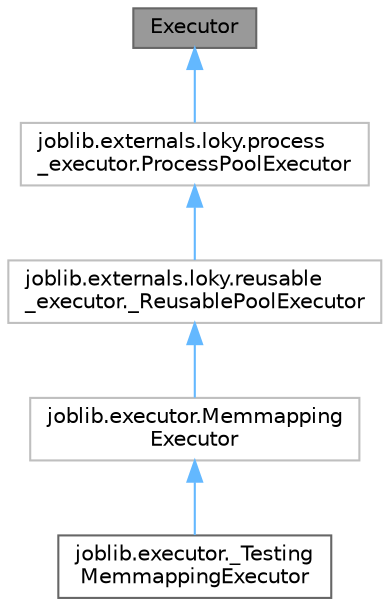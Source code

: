 digraph "Executor"
{
 // LATEX_PDF_SIZE
  bgcolor="transparent";
  edge [fontname=Helvetica,fontsize=10,labelfontname=Helvetica,labelfontsize=10];
  node [fontname=Helvetica,fontsize=10,shape=box,height=0.2,width=0.4];
  Node1 [id="Node000001",label="Executor",height=0.2,width=0.4,color="gray40", fillcolor="grey60", style="filled", fontcolor="black",tooltip=" "];
  Node1 -> Node2 [id="edge5_Node000001_Node000002",dir="back",color="steelblue1",style="solid",tooltip=" "];
  Node2 [id="Node000002",label="joblib.externals.loky.process\l_executor.ProcessPoolExecutor",height=0.2,width=0.4,color="grey75", fillcolor="white", style="filled",URL="$dc/d0f/classjoblib_1_1externals_1_1loky_1_1process__executor_1_1ProcessPoolExecutor.html",tooltip=" "];
  Node2 -> Node3 [id="edge6_Node000002_Node000003",dir="back",color="steelblue1",style="solid",tooltip=" "];
  Node3 [id="Node000003",label="joblib.externals.loky.reusable\l_executor._ReusablePoolExecutor",height=0.2,width=0.4,color="grey75", fillcolor="white", style="filled",URL="$dd/df1/classjoblib_1_1externals_1_1loky_1_1reusable__executor_1_1__ReusablePoolExecutor.html",tooltip=" "];
  Node3 -> Node4 [id="edge7_Node000003_Node000004",dir="back",color="steelblue1",style="solid",tooltip=" "];
  Node4 [id="Node000004",label="joblib.executor.Memmapping\lExecutor",height=0.2,width=0.4,color="grey75", fillcolor="white", style="filled",URL="$d0/d23/classjoblib_1_1executor_1_1MemmappingExecutor.html",tooltip=" "];
  Node4 -> Node5 [id="edge8_Node000004_Node000005",dir="back",color="steelblue1",style="solid",tooltip=" "];
  Node5 [id="Node000005",label="joblib.executor._Testing\lMemmappingExecutor",height=0.2,width=0.4,color="gray40", fillcolor="white", style="filled",URL="$d0/dae/classjoblib_1_1executor_1_1__TestingMemmappingExecutor.html",tooltip=" "];
}
